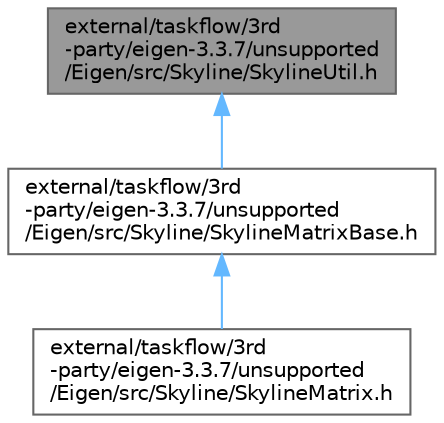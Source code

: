 digraph "external/taskflow/3rd-party/eigen-3.3.7/unsupported/Eigen/src/Skyline/SkylineUtil.h"
{
 // LATEX_PDF_SIZE
  bgcolor="transparent";
  edge [fontname=Helvetica,fontsize=10,labelfontname=Helvetica,labelfontsize=10];
  node [fontname=Helvetica,fontsize=10,shape=box,height=0.2,width=0.4];
  Node1 [id="Node000001",label="external/taskflow/3rd\l-party/eigen-3.3.7/unsupported\l/Eigen/src/Skyline/SkylineUtil.h",height=0.2,width=0.4,color="gray40", fillcolor="grey60", style="filled", fontcolor="black",tooltip=" "];
  Node1 -> Node2 [id="edge1_Node000001_Node000002",dir="back",color="steelblue1",style="solid",tooltip=" "];
  Node2 [id="Node000002",label="external/taskflow/3rd\l-party/eigen-3.3.7/unsupported\l/Eigen/src/Skyline/SkylineMatrixBase.h",height=0.2,width=0.4,color="grey40", fillcolor="white", style="filled",URL="$_skyline_matrix_base_8h.html",tooltip=" "];
  Node2 -> Node3 [id="edge2_Node000002_Node000003",dir="back",color="steelblue1",style="solid",tooltip=" "];
  Node3 [id="Node000003",label="external/taskflow/3rd\l-party/eigen-3.3.7/unsupported\l/Eigen/src/Skyline/SkylineMatrix.h",height=0.2,width=0.4,color="grey40", fillcolor="white", style="filled",URL="$_skyline_matrix_8h.html",tooltip=" "];
}
